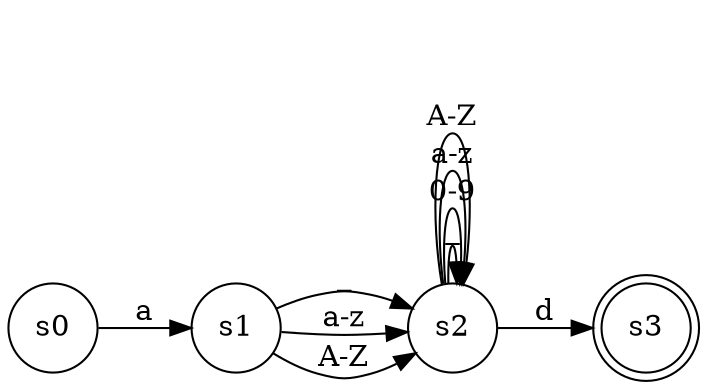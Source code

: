 digraph finite_state_machine {
	rankdir=LR;
	size="18,5"
	node [shape = doublecircle]; s3;
	node [shape = circle];
	s0 -> s1 [ label = "a" ];
	s1 -> s2 [ label = "_" ];
	s1 -> s2 [ label = "a-z" ];
	s1 -> s2 [ label = "A-Z" ];
	s2 -> s2 [ label = "_" ];
	s2 -> s3 [ label = "d" ];
	s2 -> s2 [ label = "0-9" ];
	s2 -> s2 [ label = "a-z" ];
	s2 -> s2 [ label = "A-Z" ];
}
